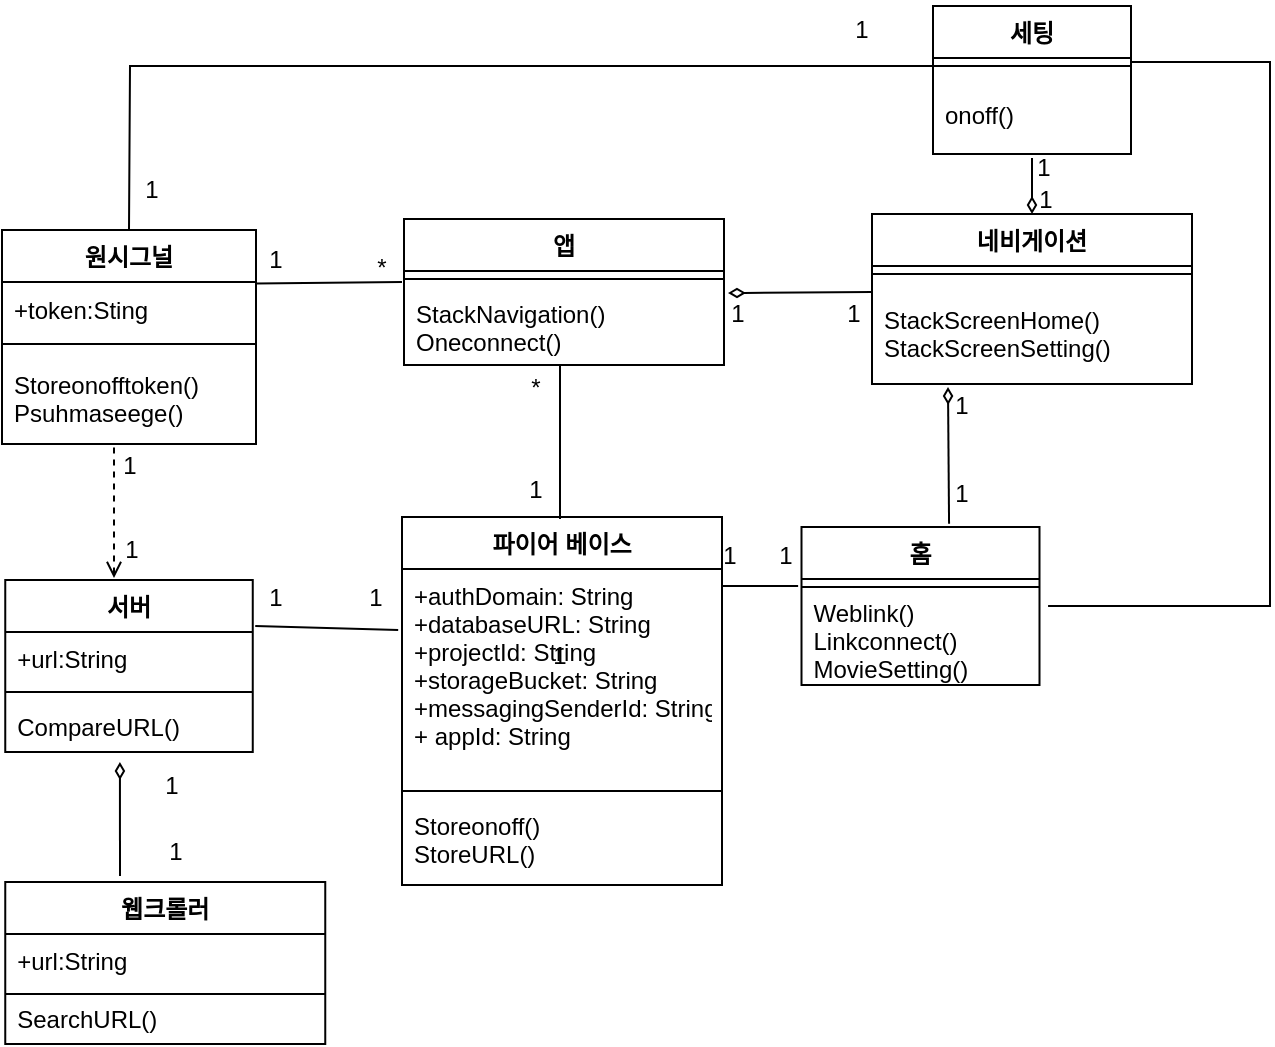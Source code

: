<mxfile version="15.6.2" type="github">
  <diagram id="C5RBs43oDa-KdzZeNtuy" name="Page-1">
    <mxGraphModel dx="1422" dy="794" grid="0" gridSize="10" guides="1" tooltips="1" connect="1" arrows="1" fold="1" page="1" pageScale="1" pageWidth="827" pageHeight="1169" math="0" shadow="0">
      <root>
        <mxCell id="WIyWlLk6GJQsqaUBKTNV-0" />
        <mxCell id="WIyWlLk6GJQsqaUBKTNV-1" parent="WIyWlLk6GJQsqaUBKTNV-0" />
        <mxCell id="k_S_YM8PhJyykxEHG202-45" value="네비게이션" style="swimlane;fontStyle=1;align=center;verticalAlign=top;childLayout=stackLayout;horizontal=1;startSize=26;horizontalStack=0;resizeParent=1;resizeParentMax=0;resizeLast=0;collapsible=1;marginBottom=0;" parent="WIyWlLk6GJQsqaUBKTNV-1" vertex="1">
          <mxGeometry x="518" y="143" width="160" height="85" as="geometry" />
        </mxCell>
        <mxCell id="k_S_YM8PhJyykxEHG202-47" value="" style="line;strokeWidth=1;fillColor=none;align=left;verticalAlign=middle;spacingTop=-1;spacingLeft=3;spacingRight=3;rotatable=0;labelPosition=right;points=[];portConstraint=eastwest;" parent="k_S_YM8PhJyykxEHG202-45" vertex="1">
          <mxGeometry y="26" width="160" height="8" as="geometry" />
        </mxCell>
        <mxCell id="k_S_YM8PhJyykxEHG202-48" value="StackScreenHome()&#xa;StackScreenSetting()" style="text;strokeColor=none;fillColor=none;align=left;verticalAlign=middle;spacingLeft=4;spacingRight=4;overflow=hidden;rotatable=0;points=[[0,0.5],[1,0.5]];portConstraint=eastwest;" parent="k_S_YM8PhJyykxEHG202-45" vertex="1">
          <mxGeometry y="34" width="160" height="51" as="geometry" />
        </mxCell>
        <mxCell id="k_S_YM8PhJyykxEHG202-49" value="앱" style="swimlane;fontStyle=1;align=center;verticalAlign=middle;childLayout=stackLayout;horizontal=1;startSize=26;horizontalStack=0;resizeParent=1;resizeParentMax=0;resizeLast=0;collapsible=1;marginBottom=0;" parent="WIyWlLk6GJQsqaUBKTNV-1" vertex="1">
          <mxGeometry x="284" y="145.5" width="160" height="73" as="geometry" />
        </mxCell>
        <mxCell id="k_S_YM8PhJyykxEHG202-51" value="" style="line;strokeWidth=1;fillColor=none;align=left;verticalAlign=middle;spacingTop=-1;spacingLeft=3;spacingRight=3;rotatable=0;labelPosition=right;points=[];portConstraint=eastwest;" parent="k_S_YM8PhJyykxEHG202-49" vertex="1">
          <mxGeometry y="26" width="160" height="8" as="geometry" />
        </mxCell>
        <mxCell id="k_S_YM8PhJyykxEHG202-52" value="StackNavigation()&#xa;Oneconnect()" style="text;strokeColor=none;fillColor=none;align=left;verticalAlign=top;spacingLeft=4;spacingRight=4;overflow=hidden;rotatable=0;points=[[0,0.5],[1,0.5]];portConstraint=eastwest;" parent="k_S_YM8PhJyykxEHG202-49" vertex="1">
          <mxGeometry y="34" width="160" height="39" as="geometry" />
        </mxCell>
        <mxCell id="k_S_YM8PhJyykxEHG202-53" value="세팅" style="swimlane;fontStyle=1;align=center;verticalAlign=top;childLayout=stackLayout;horizontal=1;startSize=26;horizontalStack=0;resizeParent=1;resizeParentMax=0;resizeLast=0;collapsible=1;marginBottom=0;" parent="WIyWlLk6GJQsqaUBKTNV-1" vertex="1">
          <mxGeometry x="548.5" y="39" width="99" height="74" as="geometry" />
        </mxCell>
        <mxCell id="k_S_YM8PhJyykxEHG202-55" value="" style="line;strokeWidth=1;fillColor=none;align=left;verticalAlign=middle;spacingTop=-1;spacingLeft=3;spacingRight=3;rotatable=0;labelPosition=right;points=[];portConstraint=eastwest;" parent="k_S_YM8PhJyykxEHG202-53" vertex="1">
          <mxGeometry y="26" width="99" height="8" as="geometry" />
        </mxCell>
        <mxCell id="k_S_YM8PhJyykxEHG202-56" value="onoff()" style="text;strokeColor=none;fillColor=none;align=left;verticalAlign=middle;spacingLeft=4;spacingRight=4;overflow=hidden;rotatable=0;points=[[0,0.5],[1,0.5]];portConstraint=eastwest;" parent="k_S_YM8PhJyykxEHG202-53" vertex="1">
          <mxGeometry y="34" width="99" height="40" as="geometry" />
        </mxCell>
        <mxCell id="k_S_YM8PhJyykxEHG202-61" value="웹크롤러" style="swimlane;fontStyle=1;align=center;verticalAlign=top;childLayout=stackLayout;horizontal=1;startSize=26;horizontalStack=0;resizeParent=1;resizeParentMax=0;resizeLast=0;collapsible=1;marginBottom=0;" parent="WIyWlLk6GJQsqaUBKTNV-1" vertex="1">
          <mxGeometry x="84.63" y="477" width="160" height="81" as="geometry" />
        </mxCell>
        <mxCell id="k_S_YM8PhJyykxEHG202-62" value="+url:String" style="text;strokeColor=none;fillColor=none;align=left;verticalAlign=top;spacingLeft=4;spacingRight=4;overflow=hidden;rotatable=0;points=[[0,0.5],[1,0.5]];portConstraint=eastwest;" parent="k_S_YM8PhJyykxEHG202-61" vertex="1">
          <mxGeometry y="26" width="160" height="26" as="geometry" />
        </mxCell>
        <mxCell id="k_S_YM8PhJyykxEHG202-63" value="" style="line;strokeWidth=1;fillColor=none;align=left;verticalAlign=middle;spacingTop=-1;spacingLeft=3;spacingRight=3;rotatable=0;labelPosition=right;points=[];portConstraint=eastwest;" parent="k_S_YM8PhJyykxEHG202-61" vertex="1">
          <mxGeometry y="52" width="160" height="8" as="geometry" />
        </mxCell>
        <mxCell id="k_S_YM8PhJyykxEHG202-64" value="SearchURL()&#xa;" style="text;strokeColor=none;fillColor=none;align=left;verticalAlign=middle;spacingLeft=4;spacingRight=4;overflow=hidden;rotatable=0;points=[[0,0.5],[1,0.5]];portConstraint=eastwest;" parent="k_S_YM8PhJyykxEHG202-61" vertex="1">
          <mxGeometry y="60" width="160" height="21" as="geometry" />
        </mxCell>
        <mxCell id="k_S_YM8PhJyykxEHG202-65" value="서버" style="swimlane;fontStyle=1;align=center;verticalAlign=top;childLayout=stackLayout;horizontal=1;startSize=26;horizontalStack=0;resizeParent=1;resizeParentMax=0;resizeLast=0;collapsible=1;marginBottom=0;" parent="WIyWlLk6GJQsqaUBKTNV-1" vertex="1">
          <mxGeometry x="84.63" y="326" width="123.75" height="86" as="geometry" />
        </mxCell>
        <mxCell id="k_S_YM8PhJyykxEHG202-66" value="+url:String" style="text;strokeColor=none;fillColor=none;align=left;verticalAlign=top;spacingLeft=4;spacingRight=4;overflow=hidden;rotatable=0;points=[[0,0.5],[1,0.5]];portConstraint=eastwest;" parent="k_S_YM8PhJyykxEHG202-65" vertex="1">
          <mxGeometry y="26" width="123.75" height="26" as="geometry" />
        </mxCell>
        <mxCell id="k_S_YM8PhJyykxEHG202-67" value="" style="line;strokeWidth=1;fillColor=none;align=left;verticalAlign=middle;spacingTop=-1;spacingLeft=3;spacingRight=3;rotatable=0;labelPosition=right;points=[];portConstraint=eastwest;" parent="k_S_YM8PhJyykxEHG202-65" vertex="1">
          <mxGeometry y="52" width="123.75" height="8" as="geometry" />
        </mxCell>
        <mxCell id="k_S_YM8PhJyykxEHG202-68" value="CompareURL()" style="text;strokeColor=none;fillColor=none;align=left;verticalAlign=top;spacingLeft=4;spacingRight=4;overflow=hidden;rotatable=0;points=[[0,0.5],[1,0.5]];portConstraint=eastwest;" parent="k_S_YM8PhJyykxEHG202-65" vertex="1">
          <mxGeometry y="60" width="123.75" height="26" as="geometry" />
        </mxCell>
        <mxCell id="k_S_YM8PhJyykxEHG202-69" value="파이어 베이스" style="swimlane;fontStyle=1;align=center;verticalAlign=top;childLayout=stackLayout;horizontal=1;startSize=26;horizontalStack=0;resizeParent=1;resizeParentMax=0;resizeLast=0;collapsible=1;marginBottom=0;" parent="WIyWlLk6GJQsqaUBKTNV-1" vertex="1">
          <mxGeometry x="283" y="294.5" width="160" height="184" as="geometry" />
        </mxCell>
        <mxCell id="k_S_YM8PhJyykxEHG202-70" value="+authDomain: String&#xa;+databaseURL: String&#xa;+projectId: String&#xa;+storageBucket: String&#xa;+messagingSenderId: String,&#xa;+ appId: String&#xa;" style="text;strokeColor=none;fillColor=none;align=left;verticalAlign=top;spacingLeft=4;spacingRight=4;overflow=hidden;rotatable=0;points=[[0,0.5],[1,0.5]];portConstraint=eastwest;" parent="k_S_YM8PhJyykxEHG202-69" vertex="1">
          <mxGeometry y="26" width="160" height="107" as="geometry" />
        </mxCell>
        <mxCell id="k_S_YM8PhJyykxEHG202-71" value="" style="line;strokeWidth=1;fillColor=none;align=left;verticalAlign=middle;spacingTop=-1;spacingLeft=3;spacingRight=3;rotatable=0;labelPosition=right;points=[];portConstraint=eastwest;" parent="k_S_YM8PhJyykxEHG202-69" vertex="1">
          <mxGeometry y="133" width="160" height="8" as="geometry" />
        </mxCell>
        <mxCell id="k_S_YM8PhJyykxEHG202-72" value="Storeonoff()&#xa;StoreURL()" style="text;strokeColor=none;fillColor=none;align=left;verticalAlign=top;spacingLeft=4;spacingRight=4;overflow=hidden;rotatable=0;points=[[0,0.5],[1,0.5]];portConstraint=eastwest;" parent="k_S_YM8PhJyykxEHG202-69" vertex="1">
          <mxGeometry y="141" width="160" height="43" as="geometry" />
        </mxCell>
        <mxCell id="k_S_YM8PhJyykxEHG202-75" style="rounded=0;orthogonalLoop=1;jettySize=auto;html=1;entryX=0;entryY=0.5;entryDx=0;entryDy=0;endArrow=none;endFill=0;startArrow=diamondThin;startFill=0;" parent="WIyWlLk6GJQsqaUBKTNV-1" edge="1">
          <mxGeometry relative="1" as="geometry">
            <mxPoint x="446" y="182.5" as="sourcePoint" />
            <mxPoint x="518" y="182" as="targetPoint" />
          </mxGeometry>
        </mxCell>
        <mxCell id="k_S_YM8PhJyykxEHG202-76" value="" style="endArrow=diamondThin;html=1;rounded=0;exitX=0.62;exitY=-0.021;exitDx=0;exitDy=0;exitPerimeter=0;endFill=0;" parent="WIyWlLk6GJQsqaUBKTNV-1" source="k_S_YM8PhJyykxEHG202-41" edge="1">
          <mxGeometry width="50" height="50" relative="1" as="geometry">
            <mxPoint x="515" y="279" as="sourcePoint" />
            <mxPoint x="556" y="229.5" as="targetPoint" />
          </mxGeometry>
        </mxCell>
        <mxCell id="k_S_YM8PhJyykxEHG202-77" value="" style="endArrow=diamondThin;html=1;rounded=0;endFill=0;entryX=0.5;entryY=0;entryDx=0;entryDy=0;" parent="WIyWlLk6GJQsqaUBKTNV-1" edge="1" target="k_S_YM8PhJyykxEHG202-45">
          <mxGeometry width="50" height="50" relative="1" as="geometry">
            <mxPoint x="598" y="115" as="sourcePoint" />
            <mxPoint x="665" y="230.5" as="targetPoint" />
          </mxGeometry>
        </mxCell>
        <mxCell id="k_S_YM8PhJyykxEHG202-79" value="" style="endArrow=none;html=1;rounded=0;endFill=0;exitX=1;exitY=0.25;exitDx=0;exitDy=0;" parent="WIyWlLk6GJQsqaUBKTNV-1" source="WV8Jrn4gVf1gB8oxDwTN-0" edge="1">
          <mxGeometry width="50" height="50" relative="1" as="geometry">
            <mxPoint x="199" y="176.5" as="sourcePoint" />
            <mxPoint x="283" y="177" as="targetPoint" />
          </mxGeometry>
        </mxCell>
        <mxCell id="k_S_YM8PhJyykxEHG202-41" value="홈" style="swimlane;fontStyle=1;align=center;verticalAlign=top;childLayout=stackLayout;horizontal=1;startSize=26;horizontalStack=0;resizeParent=1;resizeParentMax=0;resizeLast=0;collapsible=1;marginBottom=0;" parent="WIyWlLk6GJQsqaUBKTNV-1" vertex="1">
          <mxGeometry x="482.75" y="299.5" width="119" height="79" as="geometry" />
        </mxCell>
        <mxCell id="k_S_YM8PhJyykxEHG202-43" value="" style="line;strokeWidth=1;fillColor=none;align=left;verticalAlign=middle;spacingTop=-1;spacingLeft=3;spacingRight=3;rotatable=0;labelPosition=right;points=[];portConstraint=eastwest;" parent="k_S_YM8PhJyykxEHG202-41" vertex="1">
          <mxGeometry y="26" width="119" height="8" as="geometry" />
        </mxCell>
        <mxCell id="k_S_YM8PhJyykxEHG202-44" value="Weblink()&#xa;Linkconnect()&#xa;MovieSetting()" style="text;strokeColor=none;fillColor=none;align=left;verticalAlign=middle;spacingLeft=4;spacingRight=4;overflow=hidden;rotatable=0;points=[[0,0.5],[1,0.5]];portConstraint=eastwest;" parent="k_S_YM8PhJyykxEHG202-41" vertex="1">
          <mxGeometry y="34" width="119" height="45" as="geometry" />
        </mxCell>
        <mxCell id="Oma7PS_6oEZFAUc4YZXa-0" value="" style="endArrow=none;html=1;rounded=0;entryX=0.011;entryY=0.144;entryDx=0;entryDy=0;entryPerimeter=0;" parent="WIyWlLk6GJQsqaUBKTNV-1" edge="1">
          <mxGeometry width="50" height="50" relative="1" as="geometry">
            <mxPoint x="443" y="329" as="sourcePoint" />
            <mxPoint x="481.059" y="328.98" as="targetPoint" />
          </mxGeometry>
        </mxCell>
        <mxCell id="Oma7PS_6oEZFAUc4YZXa-1" value="" style="endArrow=diamondThin;html=1;rounded=0;entryX=0.536;entryY=1.192;entryDx=0;entryDy=0;startArrow=none;startFill=0;endFill=0;entryPerimeter=0;" parent="WIyWlLk6GJQsqaUBKTNV-1" edge="1">
          <mxGeometry width="50" height="50" relative="1" as="geometry">
            <mxPoint x="142" y="474" as="sourcePoint" />
            <mxPoint x="141.96" y="416.992" as="targetPoint" />
          </mxGeometry>
        </mxCell>
        <mxCell id="Oma7PS_6oEZFAUc4YZXa-2" value="" style="endArrow=none;html=1;rounded=0;dashed=1;endFill=0;startArrow=open;startFill=0;entryX=0.25;entryY=0;entryDx=0;entryDy=0;" parent="WIyWlLk6GJQsqaUBKTNV-1" edge="1">
          <mxGeometry width="50" height="50" relative="1" as="geometry">
            <mxPoint x="139" y="325" as="sourcePoint" />
            <mxPoint x="139" y="259.5" as="targetPoint" />
          </mxGeometry>
        </mxCell>
        <mxCell id="Oma7PS_6oEZFAUc4YZXa-5" value="" style="endArrow=none;html=1;rounded=0;entryX=0.009;entryY=0.5;entryDx=0;entryDy=0;entryPerimeter=0;exitX=0.5;exitY=0;exitDx=0;exitDy=0;" parent="WIyWlLk6GJQsqaUBKTNV-1" target="k_S_YM8PhJyykxEHG202-55" edge="1" source="WV8Jrn4gVf1gB8oxDwTN-0">
          <mxGeometry width="50" height="50" relative="1" as="geometry">
            <mxPoint x="601.75" y="327.5" as="sourcePoint" />
            <mxPoint x="642" y="327.5" as="targetPoint" />
            <Array as="points">
              <mxPoint x="147" y="69" />
            </Array>
          </mxGeometry>
        </mxCell>
        <mxCell id="Oma7PS_6oEZFAUc4YZXa-6" value="1" style="text;html=1;strokeColor=none;fillColor=none;align=center;verticalAlign=middle;whiteSpace=wrap;rounded=0;" parent="WIyWlLk6GJQsqaUBKTNV-1" vertex="1">
          <mxGeometry x="332" y="348.5" width="60" height="30" as="geometry" />
        </mxCell>
        <mxCell id="Oma7PS_6oEZFAUc4YZXa-7" value="*" style="text;html=1;strokeColor=none;fillColor=none;align=center;verticalAlign=middle;whiteSpace=wrap;rounded=0;" parent="WIyWlLk6GJQsqaUBKTNV-1" vertex="1">
          <mxGeometry x="320" y="215" width="60" height="30" as="geometry" />
        </mxCell>
        <mxCell id="Oma7PS_6oEZFAUc4YZXa-8" value="1" style="text;html=1;strokeColor=none;fillColor=none;align=center;verticalAlign=middle;whiteSpace=wrap;rounded=0;" parent="WIyWlLk6GJQsqaUBKTNV-1" vertex="1">
          <mxGeometry x="118" y="295.5" width="60" height="30" as="geometry" />
        </mxCell>
        <mxCell id="Oma7PS_6oEZFAUc4YZXa-11" value="1" style="text;html=1;strokeColor=none;fillColor=none;align=center;verticalAlign=middle;whiteSpace=wrap;rounded=0;" parent="WIyWlLk6GJQsqaUBKTNV-1" vertex="1">
          <mxGeometry x="421" y="177.5" width="60" height="30" as="geometry" />
        </mxCell>
        <mxCell id="Oma7PS_6oEZFAUc4YZXa-13" value="1" style="text;html=1;strokeColor=none;fillColor=none;align=center;verticalAlign=middle;whiteSpace=wrap;rounded=0;" parent="WIyWlLk6GJQsqaUBKTNV-1" vertex="1">
          <mxGeometry x="240" y="319.5" width="60" height="30" as="geometry" />
        </mxCell>
        <mxCell id="Oma7PS_6oEZFAUc4YZXa-14" value="1" style="text;html=1;strokeColor=none;fillColor=none;align=center;verticalAlign=middle;whiteSpace=wrap;rounded=0;" parent="WIyWlLk6GJQsqaUBKTNV-1" vertex="1">
          <mxGeometry x="320" y="265.5" width="60" height="30" as="geometry" />
        </mxCell>
        <mxCell id="Oma7PS_6oEZFAUc4YZXa-17" value="1" style="text;html=1;strokeColor=none;fillColor=none;align=center;verticalAlign=middle;whiteSpace=wrap;rounded=0;" parent="WIyWlLk6GJQsqaUBKTNV-1" vertex="1">
          <mxGeometry x="575" y="121" width="60" height="30" as="geometry" />
        </mxCell>
        <mxCell id="Oma7PS_6oEZFAUc4YZXa-18" value="1" style="text;html=1;strokeColor=none;fillColor=none;align=center;verticalAlign=middle;whiteSpace=wrap;rounded=0;" parent="WIyWlLk6GJQsqaUBKTNV-1" vertex="1">
          <mxGeometry x="445" y="298.5" width="60" height="30" as="geometry" />
        </mxCell>
        <mxCell id="Oma7PS_6oEZFAUc4YZXa-19" value="1" style="text;html=1;strokeColor=none;fillColor=none;align=center;verticalAlign=middle;whiteSpace=wrap;rounded=0;" parent="WIyWlLk6GJQsqaUBKTNV-1" vertex="1">
          <mxGeometry x="116.51" y="253.5" width="60" height="30" as="geometry" />
        </mxCell>
        <mxCell id="Oma7PS_6oEZFAUc4YZXa-20" value="1" style="text;html=1;strokeColor=none;fillColor=none;align=center;verticalAlign=middle;whiteSpace=wrap;rounded=0;" parent="WIyWlLk6GJQsqaUBKTNV-1" vertex="1">
          <mxGeometry x="190" y="151" width="60" height="30" as="geometry" />
        </mxCell>
        <mxCell id="Oma7PS_6oEZFAUc4YZXa-22" value="1" style="text;html=1;strokeColor=none;fillColor=none;align=center;verticalAlign=middle;whiteSpace=wrap;rounded=0;" parent="WIyWlLk6GJQsqaUBKTNV-1" vertex="1">
          <mxGeometry x="482.75" y="36" width="60" height="30" as="geometry" />
        </mxCell>
        <mxCell id="Oma7PS_6oEZFAUc4YZXa-23" value="1&lt;br&gt;" style="text;html=1;strokeColor=none;fillColor=none;align=center;verticalAlign=middle;whiteSpace=wrap;rounded=0;" parent="WIyWlLk6GJQsqaUBKTNV-1" vertex="1">
          <mxGeometry x="574" y="105" width="60" height="30" as="geometry" />
        </mxCell>
        <mxCell id="Oma7PS_6oEZFAUc4YZXa-24" value="1&lt;br&gt;" style="text;html=1;strokeColor=none;fillColor=none;align=center;verticalAlign=middle;whiteSpace=wrap;rounded=0;" parent="WIyWlLk6GJQsqaUBKTNV-1" vertex="1">
          <mxGeometry x="417" y="298.5" width="60" height="30" as="geometry" />
        </mxCell>
        <mxCell id="Oma7PS_6oEZFAUc4YZXa-26" value="1" style="text;html=1;strokeColor=none;fillColor=none;align=center;verticalAlign=middle;whiteSpace=wrap;rounded=0;" parent="WIyWlLk6GJQsqaUBKTNV-1" vertex="1">
          <mxGeometry x="533" y="223.5" width="60" height="30" as="geometry" />
        </mxCell>
        <mxCell id="Oma7PS_6oEZFAUc4YZXa-27" value="1" style="text;html=1;strokeColor=none;fillColor=none;align=center;verticalAlign=middle;whiteSpace=wrap;rounded=0;" parent="WIyWlLk6GJQsqaUBKTNV-1" vertex="1">
          <mxGeometry x="533" y="267.5" width="60" height="30" as="geometry" />
        </mxCell>
        <mxCell id="Oma7PS_6oEZFAUc4YZXa-28" value="1" style="text;html=1;strokeColor=none;fillColor=none;align=center;verticalAlign=middle;whiteSpace=wrap;rounded=0;" parent="WIyWlLk6GJQsqaUBKTNV-1" vertex="1">
          <mxGeometry x="128" y="115.5" width="60" height="30" as="geometry" />
        </mxCell>
        <mxCell id="Oma7PS_6oEZFAUc4YZXa-30" value="1" style="text;html=1;strokeColor=none;fillColor=none;align=center;verticalAlign=middle;whiteSpace=wrap;rounded=0;" parent="WIyWlLk6GJQsqaUBKTNV-1" vertex="1">
          <mxGeometry x="190" y="319.5" width="60" height="30" as="geometry" />
        </mxCell>
        <mxCell id="Oma7PS_6oEZFAUc4YZXa-32" style="edgeStyle=none;rounded=0;orthogonalLoop=1;jettySize=auto;html=1;exitX=1;exitY=0.5;exitDx=0;exitDy=0;dashed=1;startArrow=none;startFill=0;endArrow=classic;endFill=1;" parent="WIyWlLk6GJQsqaUBKTNV-1" source="Oma7PS_6oEZFAUc4YZXa-11" target="Oma7PS_6oEZFAUc4YZXa-11" edge="1">
          <mxGeometry relative="1" as="geometry" />
        </mxCell>
        <mxCell id="Oma7PS_6oEZFAUc4YZXa-33" style="edgeStyle=none;rounded=0;orthogonalLoop=1;jettySize=auto;html=1;exitX=1;exitY=0.5;exitDx=0;exitDy=0;dashed=1;startArrow=none;startFill=0;endArrow=classic;endFill=1;" parent="WIyWlLk6GJQsqaUBKTNV-1" source="Oma7PS_6oEZFAUc4YZXa-11" target="Oma7PS_6oEZFAUc4YZXa-11" edge="1">
          <mxGeometry relative="1" as="geometry" />
        </mxCell>
        <mxCell id="Oma7PS_6oEZFAUc4YZXa-10" value="1" style="text;html=1;strokeColor=none;fillColor=none;align=center;verticalAlign=middle;whiteSpace=wrap;rounded=0;" parent="WIyWlLk6GJQsqaUBKTNV-1" vertex="1">
          <mxGeometry x="495" y="177.5" width="28" height="30" as="geometry" />
        </mxCell>
        <mxCell id="WV8Jrn4gVf1gB8oxDwTN-0" value="원시그널" style="swimlane;fontStyle=1;align=center;verticalAlign=top;childLayout=stackLayout;horizontal=1;startSize=26;horizontalStack=0;resizeParent=1;resizeParentMax=0;resizeLast=0;collapsible=1;marginBottom=0;" parent="WIyWlLk6GJQsqaUBKTNV-1" vertex="1">
          <mxGeometry x="83" y="151" width="127" height="107" as="geometry" />
        </mxCell>
        <mxCell id="WV8Jrn4gVf1gB8oxDwTN-1" value="+token:Sting" style="text;strokeColor=none;fillColor=none;align=left;verticalAlign=middle;spacingLeft=4;spacingRight=4;overflow=hidden;rotatable=0;points=[[0,0.5],[1,0.5]];portConstraint=eastwest;" parent="WV8Jrn4gVf1gB8oxDwTN-0" vertex="1">
          <mxGeometry y="26" width="127" height="27" as="geometry" />
        </mxCell>
        <mxCell id="WV8Jrn4gVf1gB8oxDwTN-2" value="" style="line;strokeWidth=1;fillColor=none;align=left;verticalAlign=middle;spacingTop=-1;spacingLeft=3;spacingRight=3;rotatable=0;labelPosition=right;points=[];portConstraint=eastwest;" parent="WV8Jrn4gVf1gB8oxDwTN-0" vertex="1">
          <mxGeometry y="53" width="127" height="8" as="geometry" />
        </mxCell>
        <mxCell id="WV8Jrn4gVf1gB8oxDwTN-3" value="Storeonofftoken()&#xa;Psuhmaseege()" style="text;strokeColor=none;fillColor=none;align=left;verticalAlign=middle;spacingLeft=4;spacingRight=4;overflow=hidden;rotatable=0;points=[[0,0.5],[1,0.5]];portConstraint=eastwest;" parent="WV8Jrn4gVf1gB8oxDwTN-0" vertex="1">
          <mxGeometry y="61" width="127" height="46" as="geometry" />
        </mxCell>
        <mxCell id="WV8Jrn4gVf1gB8oxDwTN-5" value="" style="endArrow=none;html=1;rounded=0;exitX=0.75;exitY=1;exitDx=0;exitDy=0;" parent="WIyWlLk6GJQsqaUBKTNV-1" edge="1">
          <mxGeometry width="50" height="50" relative="1" as="geometry">
            <mxPoint x="362" y="295.5" as="sourcePoint" />
            <mxPoint x="362" y="219" as="targetPoint" />
          </mxGeometry>
        </mxCell>
        <mxCell id="ULgfyb8QR40AmYrD4OIa-0" value="*" style="text;html=1;strokeColor=none;fillColor=none;align=center;verticalAlign=middle;whiteSpace=wrap;rounded=0;" parent="WIyWlLk6GJQsqaUBKTNV-1" vertex="1">
          <mxGeometry x="243" y="154.5" width="60" height="30" as="geometry" />
        </mxCell>
        <mxCell id="ULgfyb8QR40AmYrD4OIa-1" value="" style="endArrow=none;html=1;rounded=0;exitX=1.01;exitY=-0.115;exitDx=0;exitDy=0;entryX=-0.012;entryY=0.285;entryDx=0;entryDy=0;exitPerimeter=0;entryPerimeter=0;" parent="WIyWlLk6GJQsqaUBKTNV-1" source="k_S_YM8PhJyykxEHG202-66" target="k_S_YM8PhJyykxEHG202-70" edge="1">
          <mxGeometry width="50" height="50" relative="1" as="geometry">
            <mxPoint x="396" y="534" as="sourcePoint" />
            <mxPoint x="343" y="479" as="targetPoint" />
          </mxGeometry>
        </mxCell>
        <mxCell id="ULgfyb8QR40AmYrD4OIa-2" value="1" style="text;html=1;strokeColor=none;fillColor=none;align=center;verticalAlign=middle;whiteSpace=wrap;rounded=0;" parent="WIyWlLk6GJQsqaUBKTNV-1" vertex="1">
          <mxGeometry x="140" y="447" width="60" height="30" as="geometry" />
        </mxCell>
        <mxCell id="ULgfyb8QR40AmYrD4OIa-3" value="1" style="text;html=1;strokeColor=none;fillColor=none;align=center;verticalAlign=middle;whiteSpace=wrap;rounded=0;" parent="WIyWlLk6GJQsqaUBKTNV-1" vertex="1">
          <mxGeometry x="138" y="414" width="60" height="30" as="geometry" />
        </mxCell>
        <mxCell id="k-y5qOPtmOs_nX1icitP-0" value="" style="endArrow=none;html=1;rounded=0;exitX=1.036;exitY=0.122;exitDx=0;exitDy=0;exitPerimeter=0;entryX=0.995;entryY=0.25;entryDx=0;entryDy=0;entryPerimeter=0;endFill=0;" edge="1" parent="WIyWlLk6GJQsqaUBKTNV-1" source="k_S_YM8PhJyykxEHG202-44" target="k_S_YM8PhJyykxEHG202-55">
          <mxGeometry width="50" height="50" relative="1" as="geometry">
            <mxPoint x="387" y="309" as="sourcePoint" />
            <mxPoint x="723" y="67" as="targetPoint" />
            <Array as="points">
              <mxPoint x="717" y="339" />
              <mxPoint x="717" y="67" />
            </Array>
          </mxGeometry>
        </mxCell>
      </root>
    </mxGraphModel>
  </diagram>
</mxfile>
